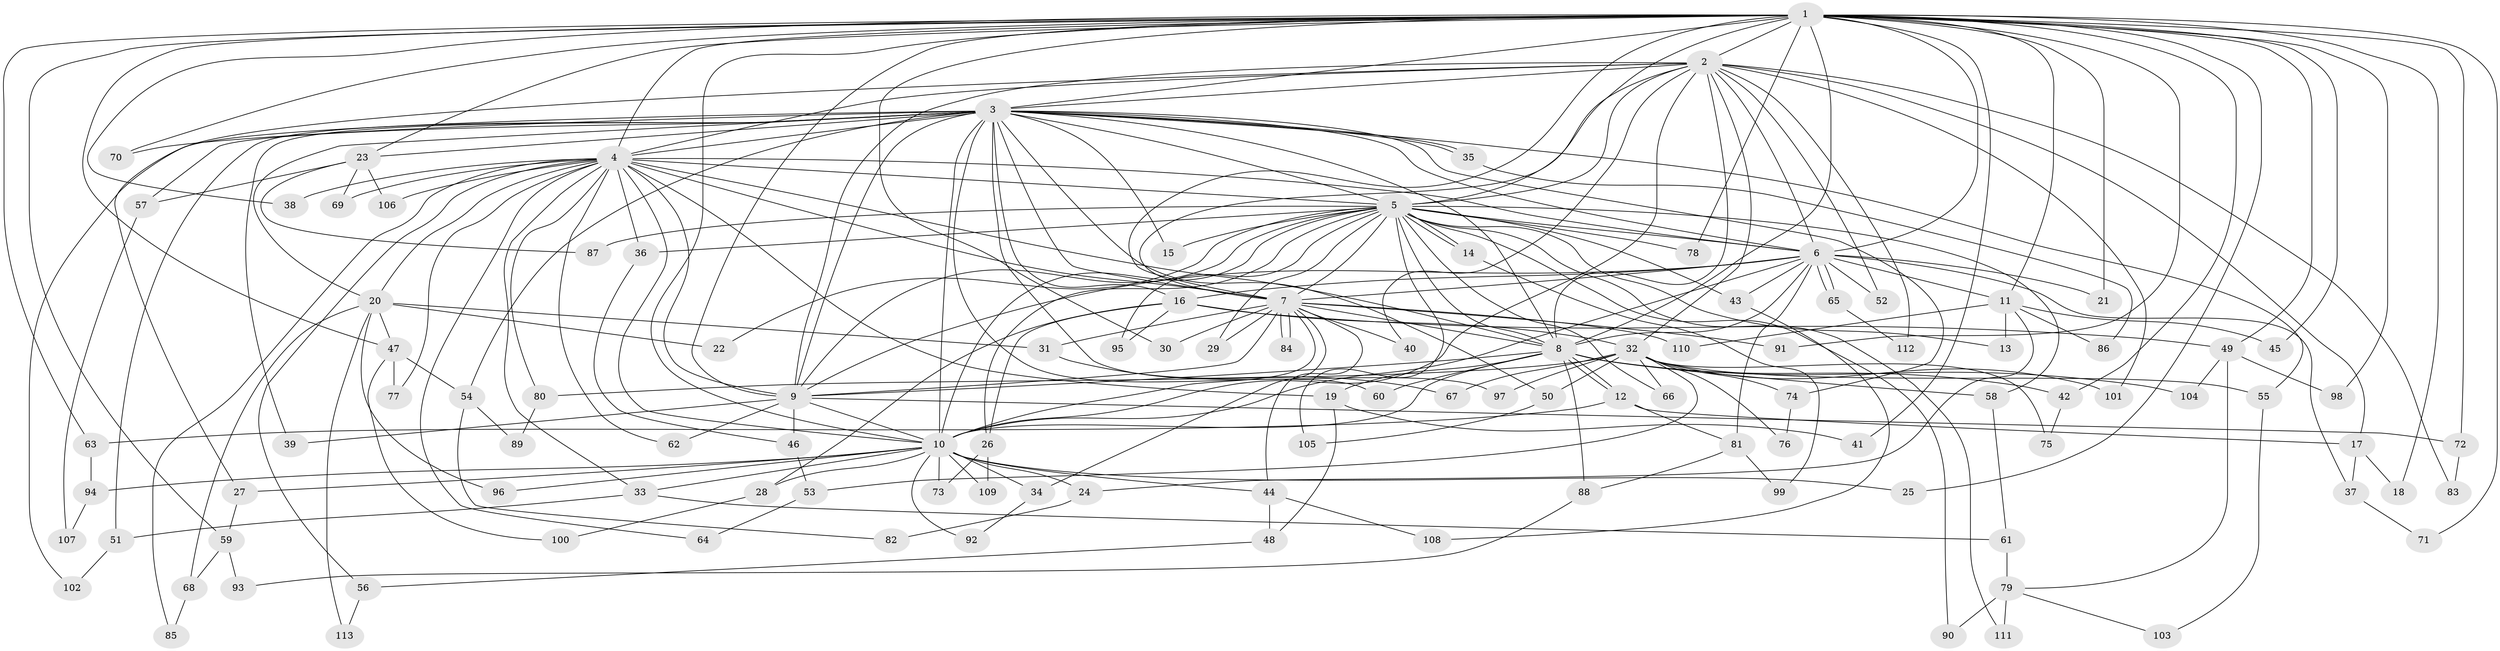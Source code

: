 // coarse degree distribution, {18: 0.029411764705882353, 14: 0.029411764705882353, 4: 0.11764705882352941, 20: 0.029411764705882353, 3: 0.14705882352941177, 7: 0.029411764705882353, 10: 0.058823529411764705, 5: 0.23529411764705882, 2: 0.20588235294117646, 1: 0.029411764705882353, 22: 0.029411764705882353, 8: 0.029411764705882353, 11: 0.029411764705882353}
// Generated by graph-tools (version 1.1) at 2025/36/03/04/25 23:36:38]
// undirected, 113 vertices, 251 edges
graph export_dot {
  node [color=gray90,style=filled];
  1;
  2;
  3;
  4;
  5;
  6;
  7;
  8;
  9;
  10;
  11;
  12;
  13;
  14;
  15;
  16;
  17;
  18;
  19;
  20;
  21;
  22;
  23;
  24;
  25;
  26;
  27;
  28;
  29;
  30;
  31;
  32;
  33;
  34;
  35;
  36;
  37;
  38;
  39;
  40;
  41;
  42;
  43;
  44;
  45;
  46;
  47;
  48;
  49;
  50;
  51;
  52;
  53;
  54;
  55;
  56;
  57;
  58;
  59;
  60;
  61;
  62;
  63;
  64;
  65;
  66;
  67;
  68;
  69;
  70;
  71;
  72;
  73;
  74;
  75;
  76;
  77;
  78;
  79;
  80;
  81;
  82;
  83;
  84;
  85;
  86;
  87;
  88;
  89;
  90;
  91;
  92;
  93;
  94;
  95;
  96;
  97;
  98;
  99;
  100;
  101;
  102;
  103;
  104;
  105;
  106;
  107;
  108;
  109;
  110;
  111;
  112;
  113;
  1 -- 2;
  1 -- 3;
  1 -- 4;
  1 -- 5;
  1 -- 6;
  1 -- 7;
  1 -- 8;
  1 -- 9;
  1 -- 10;
  1 -- 11;
  1 -- 18;
  1 -- 21;
  1 -- 23;
  1 -- 25;
  1 -- 30;
  1 -- 38;
  1 -- 41;
  1 -- 42;
  1 -- 45;
  1 -- 47;
  1 -- 49;
  1 -- 59;
  1 -- 63;
  1 -- 70;
  1 -- 71;
  1 -- 72;
  1 -- 78;
  1 -- 91;
  1 -- 98;
  2 -- 3;
  2 -- 4;
  2 -- 5;
  2 -- 6;
  2 -- 7;
  2 -- 8;
  2 -- 9;
  2 -- 10;
  2 -- 17;
  2 -- 27;
  2 -- 32;
  2 -- 40;
  2 -- 52;
  2 -- 83;
  2 -- 101;
  2 -- 112;
  3 -- 4;
  3 -- 5;
  3 -- 6;
  3 -- 7;
  3 -- 8;
  3 -- 9;
  3 -- 10;
  3 -- 15;
  3 -- 16;
  3 -- 20;
  3 -- 23;
  3 -- 35;
  3 -- 35;
  3 -- 39;
  3 -- 50;
  3 -- 51;
  3 -- 54;
  3 -- 55;
  3 -- 57;
  3 -- 60;
  3 -- 70;
  3 -- 74;
  3 -- 97;
  3 -- 102;
  4 -- 5;
  4 -- 6;
  4 -- 7;
  4 -- 8;
  4 -- 9;
  4 -- 10;
  4 -- 19;
  4 -- 20;
  4 -- 33;
  4 -- 36;
  4 -- 38;
  4 -- 56;
  4 -- 62;
  4 -- 64;
  4 -- 69;
  4 -- 77;
  4 -- 80;
  4 -- 85;
  4 -- 106;
  5 -- 6;
  5 -- 7;
  5 -- 8;
  5 -- 9;
  5 -- 10;
  5 -- 13;
  5 -- 14;
  5 -- 14;
  5 -- 15;
  5 -- 22;
  5 -- 26;
  5 -- 29;
  5 -- 36;
  5 -- 43;
  5 -- 58;
  5 -- 66;
  5 -- 78;
  5 -- 87;
  5 -- 90;
  5 -- 95;
  5 -- 105;
  5 -- 111;
  6 -- 7;
  6 -- 8;
  6 -- 9;
  6 -- 10;
  6 -- 11;
  6 -- 16;
  6 -- 21;
  6 -- 37;
  6 -- 43;
  6 -- 52;
  6 -- 65;
  6 -- 65;
  6 -- 81;
  7 -- 8;
  7 -- 9;
  7 -- 10;
  7 -- 29;
  7 -- 30;
  7 -- 31;
  7 -- 34;
  7 -- 40;
  7 -- 44;
  7 -- 84;
  7 -- 84;
  7 -- 91;
  7 -- 110;
  8 -- 9;
  8 -- 10;
  8 -- 12;
  8 -- 12;
  8 -- 19;
  8 -- 42;
  8 -- 58;
  8 -- 60;
  8 -- 88;
  8 -- 104;
  9 -- 10;
  9 -- 39;
  9 -- 46;
  9 -- 62;
  9 -- 72;
  10 -- 24;
  10 -- 25;
  10 -- 27;
  10 -- 28;
  10 -- 33;
  10 -- 34;
  10 -- 44;
  10 -- 73;
  10 -- 92;
  10 -- 94;
  10 -- 96;
  10 -- 109;
  11 -- 13;
  11 -- 24;
  11 -- 45;
  11 -- 86;
  11 -- 110;
  12 -- 17;
  12 -- 63;
  12 -- 81;
  14 -- 99;
  16 -- 26;
  16 -- 28;
  16 -- 32;
  16 -- 49;
  16 -- 95;
  17 -- 18;
  17 -- 37;
  19 -- 41;
  19 -- 48;
  20 -- 22;
  20 -- 31;
  20 -- 47;
  20 -- 68;
  20 -- 96;
  20 -- 113;
  23 -- 57;
  23 -- 69;
  23 -- 87;
  23 -- 106;
  24 -- 82;
  26 -- 73;
  26 -- 109;
  27 -- 59;
  28 -- 100;
  31 -- 67;
  32 -- 50;
  32 -- 53;
  32 -- 55;
  32 -- 66;
  32 -- 67;
  32 -- 74;
  32 -- 75;
  32 -- 76;
  32 -- 80;
  32 -- 97;
  32 -- 101;
  33 -- 51;
  33 -- 61;
  34 -- 92;
  35 -- 86;
  36 -- 46;
  37 -- 71;
  42 -- 75;
  43 -- 108;
  44 -- 48;
  44 -- 108;
  46 -- 53;
  47 -- 54;
  47 -- 77;
  47 -- 100;
  48 -- 56;
  49 -- 79;
  49 -- 98;
  49 -- 104;
  50 -- 105;
  51 -- 102;
  53 -- 64;
  54 -- 82;
  54 -- 89;
  55 -- 103;
  56 -- 113;
  57 -- 107;
  58 -- 61;
  59 -- 68;
  59 -- 93;
  61 -- 79;
  63 -- 94;
  65 -- 112;
  68 -- 85;
  72 -- 83;
  74 -- 76;
  79 -- 90;
  79 -- 103;
  79 -- 111;
  80 -- 89;
  81 -- 88;
  81 -- 99;
  88 -- 93;
  94 -- 107;
}
